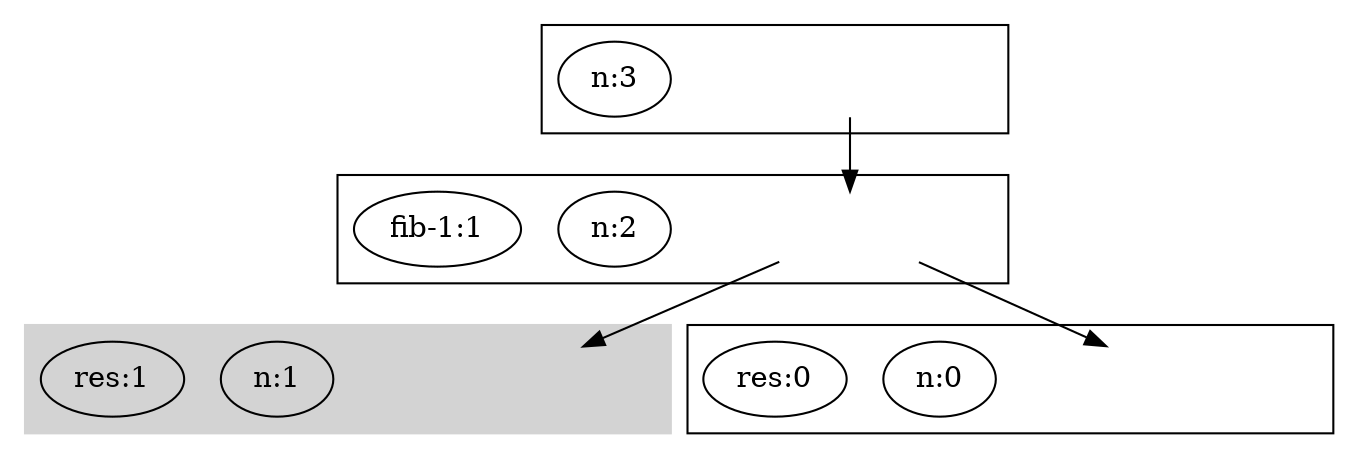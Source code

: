 digraph root {
	graph [compound=true]
	subgraph cluster__3_0 {
		graph [label=""]
		cluster__3_0 [style=invisible]
		"21_n:3" [label="n:3"]
	}
	subgraph cluster__2_1 {
		graph [label=""]
		cluster__2_1 [style=invisible]
		cluster__3_0 -> cluster__2_1
		"22_n:2" [label="n:2"]
		"23_fib-1:1" [label="fib-1:1"]
	}
	subgraph cluster__1_2 {
		graph [color=lightgrey label="" style=filled]
		cluster__1_2 [style=invisible]
		cluster__2_1 -> cluster__1_2
		"24_n:1" [label="n:1"]
		"25_res:1" [label="res:1"]
	}
	subgraph cluster__0_5 {
		graph [label=""]
		cluster__0_5 [style=invisible]
		cluster__2_1 -> cluster__0_5
		"26_n:0" [label="n:0"]
		"27_res:0" [label="res:0"]
	}
}